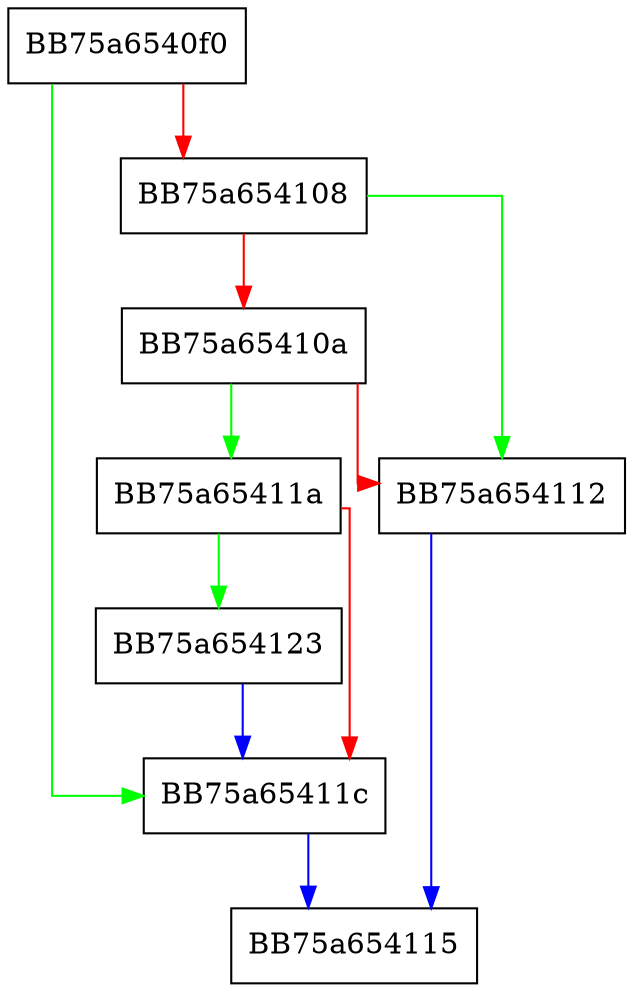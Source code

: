 digraph ComparePluginPriorities {
  node [shape="box"];
  graph [splines=ortho];
  BB75a6540f0 -> BB75a65411c [color="green"];
  BB75a6540f0 -> BB75a654108 [color="red"];
  BB75a654108 -> BB75a654112 [color="green"];
  BB75a654108 -> BB75a65410a [color="red"];
  BB75a65410a -> BB75a65411a [color="green"];
  BB75a65410a -> BB75a654112 [color="red"];
  BB75a654112 -> BB75a654115 [color="blue"];
  BB75a65411a -> BB75a654123 [color="green"];
  BB75a65411a -> BB75a65411c [color="red"];
  BB75a65411c -> BB75a654115 [color="blue"];
  BB75a654123 -> BB75a65411c [color="blue"];
}